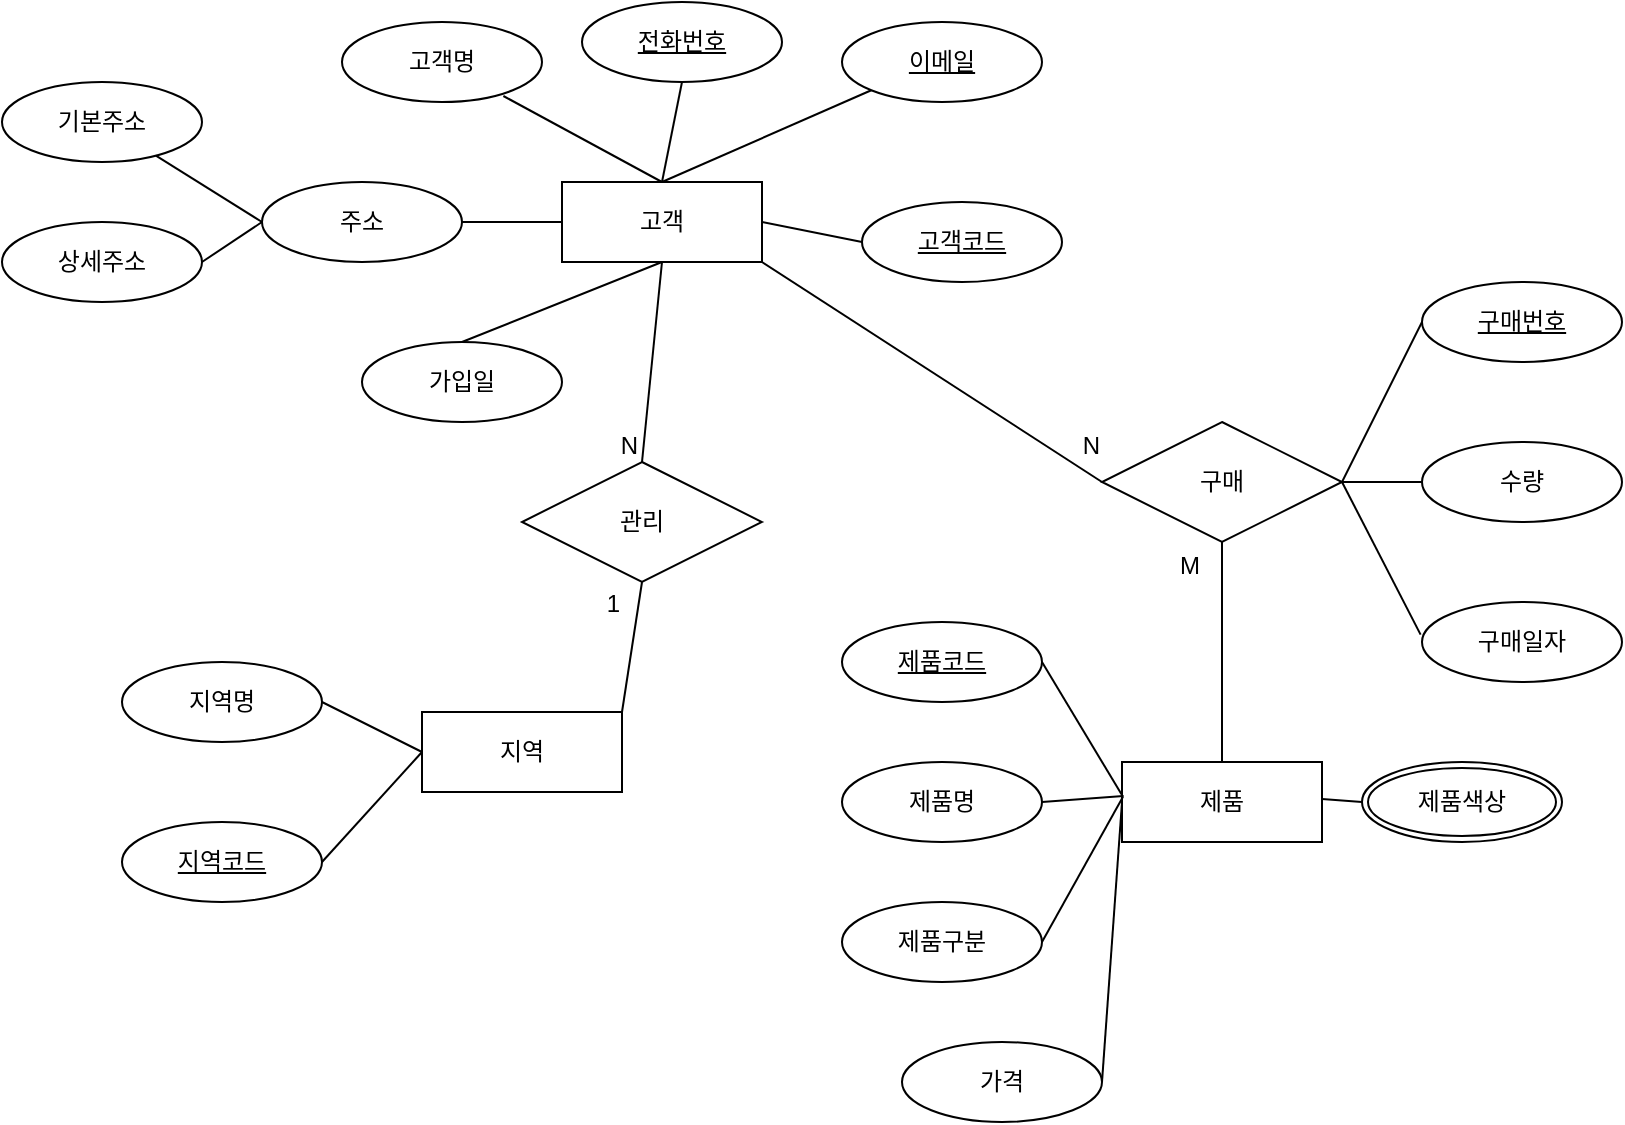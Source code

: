 <mxfile version="24.1.0" type="github" pages="2">
  <diagram name="페이지-1" id="WkgsUb-CPFPgky68cHxy">
    <mxGraphModel dx="1434" dy="824" grid="1" gridSize="10" guides="1" tooltips="1" connect="1" arrows="1" fold="1" page="1" pageScale="1" pageWidth="827" pageHeight="1169" math="0" shadow="0">
      <root>
        <mxCell id="0" />
        <mxCell id="1" parent="0" />
        <mxCell id="gZqIutaZhjVk858I8tLJ-1" value="고객" style="whiteSpace=wrap;html=1;align=center;" parent="1" vertex="1">
          <mxGeometry x="320" y="280" width="100" height="40" as="geometry" />
        </mxCell>
        <mxCell id="gZqIutaZhjVk858I8tLJ-2" value="주소" style="ellipse;whiteSpace=wrap;html=1;align=center;" parent="1" vertex="1">
          <mxGeometry x="170" y="280" width="100" height="40" as="geometry" />
        </mxCell>
        <mxCell id="gZqIutaZhjVk858I8tLJ-3" value="기본주소" style="ellipse;whiteSpace=wrap;html=1;align=center;" parent="1" vertex="1">
          <mxGeometry x="40" y="230" width="100" height="40" as="geometry" />
        </mxCell>
        <mxCell id="gZqIutaZhjVk858I8tLJ-4" value="상세주소" style="ellipse;whiteSpace=wrap;html=1;align=center;" parent="1" vertex="1">
          <mxGeometry x="40" y="300" width="100" height="40" as="geometry" />
        </mxCell>
        <mxCell id="gZqIutaZhjVk858I8tLJ-5" value="가입일" style="ellipse;whiteSpace=wrap;html=1;align=center;" parent="1" vertex="1">
          <mxGeometry x="220" y="360" width="100" height="40" as="geometry" />
        </mxCell>
        <mxCell id="gZqIutaZhjVk858I8tLJ-7" value="고객명" style="ellipse;whiteSpace=wrap;html=1;align=center;" parent="1" vertex="1">
          <mxGeometry x="210" y="200" width="100" height="40" as="geometry" />
        </mxCell>
        <mxCell id="gZqIutaZhjVk858I8tLJ-8" value="전화번호" style="ellipse;whiteSpace=wrap;html=1;align=center;fontStyle=4;" parent="1" vertex="1">
          <mxGeometry x="330" y="190" width="100" height="40" as="geometry" />
        </mxCell>
        <mxCell id="gZqIutaZhjVk858I8tLJ-9" value="이메일" style="ellipse;whiteSpace=wrap;html=1;align=center;fontStyle=4;" parent="1" vertex="1">
          <mxGeometry x="460" y="200" width="100" height="40" as="geometry" />
        </mxCell>
        <mxCell id="gZqIutaZhjVk858I8tLJ-10" value="고객코드" style="ellipse;whiteSpace=wrap;html=1;align=center;fontStyle=4;" parent="1" vertex="1">
          <mxGeometry x="470" y="290" width="100" height="40" as="geometry" />
        </mxCell>
        <mxCell id="gZqIutaZhjVk858I8tLJ-11" value="" style="endArrow=none;html=1;rounded=0;exitX=0.807;exitY=0.925;exitDx=0;exitDy=0;exitPerimeter=0;entryX=0.5;entryY=0;entryDx=0;entryDy=0;" parent="1" source="gZqIutaZhjVk858I8tLJ-7" target="gZqIutaZhjVk858I8tLJ-1" edge="1">
          <mxGeometry relative="1" as="geometry">
            <mxPoint x="290" y="340" as="sourcePoint" />
            <mxPoint x="450" y="340" as="targetPoint" />
          </mxGeometry>
        </mxCell>
        <mxCell id="gZqIutaZhjVk858I8tLJ-12" value="" style="endArrow=none;html=1;rounded=0;exitX=0.5;exitY=1;exitDx=0;exitDy=0;entryX=0.5;entryY=0;entryDx=0;entryDy=0;" parent="1" source="gZqIutaZhjVk858I8tLJ-8" target="gZqIutaZhjVk858I8tLJ-1" edge="1">
          <mxGeometry relative="1" as="geometry">
            <mxPoint x="301" y="247" as="sourcePoint" />
            <mxPoint x="380" y="290" as="targetPoint" />
          </mxGeometry>
        </mxCell>
        <mxCell id="gZqIutaZhjVk858I8tLJ-13" value="" style="endArrow=none;html=1;rounded=0;exitX=0;exitY=1;exitDx=0;exitDy=0;entryX=0.5;entryY=0;entryDx=0;entryDy=0;" parent="1" source="gZqIutaZhjVk858I8tLJ-9" target="gZqIutaZhjVk858I8tLJ-1" edge="1">
          <mxGeometry relative="1" as="geometry">
            <mxPoint x="390" y="240" as="sourcePoint" />
            <mxPoint x="380" y="290" as="targetPoint" />
          </mxGeometry>
        </mxCell>
        <mxCell id="gZqIutaZhjVk858I8tLJ-14" value="" style="endArrow=none;html=1;rounded=0;exitX=0;exitY=0.5;exitDx=0;exitDy=0;" parent="1" source="gZqIutaZhjVk858I8tLJ-10" edge="1">
          <mxGeometry relative="1" as="geometry">
            <mxPoint x="485" y="244" as="sourcePoint" />
            <mxPoint x="420" y="300" as="targetPoint" />
          </mxGeometry>
        </mxCell>
        <mxCell id="gZqIutaZhjVk858I8tLJ-16" value="" style="endArrow=none;html=1;rounded=0;exitX=0.5;exitY=0;exitDx=0;exitDy=0;entryX=0.5;entryY=1;entryDx=0;entryDy=0;" parent="1" source="gZqIutaZhjVk858I8tLJ-5" target="gZqIutaZhjVk858I8tLJ-1" edge="1">
          <mxGeometry relative="1" as="geometry">
            <mxPoint x="410" y="370" as="sourcePoint" />
            <mxPoint x="380" y="330" as="targetPoint" />
          </mxGeometry>
        </mxCell>
        <mxCell id="gZqIutaZhjVk858I8tLJ-17" value="" style="endArrow=none;html=1;rounded=0;exitX=1;exitY=0.5;exitDx=0;exitDy=0;entryX=0;entryY=0.5;entryDx=0;entryDy=0;" parent="1" source="gZqIutaZhjVk858I8tLJ-2" target="gZqIutaZhjVk858I8tLJ-1" edge="1">
          <mxGeometry relative="1" as="geometry">
            <mxPoint x="280" y="370" as="sourcePoint" />
            <mxPoint x="380" y="330" as="targetPoint" />
          </mxGeometry>
        </mxCell>
        <mxCell id="gZqIutaZhjVk858I8tLJ-19" value="" style="endArrow=none;html=1;rounded=0;entryX=0;entryY=0.5;entryDx=0;entryDy=0;" parent="1" source="gZqIutaZhjVk858I8tLJ-3" target="gZqIutaZhjVk858I8tLJ-2" edge="1">
          <mxGeometry relative="1" as="geometry">
            <mxPoint x="280" y="310" as="sourcePoint" />
            <mxPoint x="330" y="310" as="targetPoint" />
          </mxGeometry>
        </mxCell>
        <mxCell id="gZqIutaZhjVk858I8tLJ-20" value="" style="endArrow=none;html=1;rounded=0;entryX=0;entryY=0.5;entryDx=0;entryDy=0;exitX=1;exitY=0.5;exitDx=0;exitDy=0;" parent="1" source="gZqIutaZhjVk858I8tLJ-4" target="gZqIutaZhjVk858I8tLJ-2" edge="1">
          <mxGeometry relative="1" as="geometry">
            <mxPoint x="127" y="277" as="sourcePoint" />
            <mxPoint x="180" y="310" as="targetPoint" />
          </mxGeometry>
        </mxCell>
        <mxCell id="gZqIutaZhjVk858I8tLJ-21" value="지역" style="whiteSpace=wrap;html=1;align=center;" parent="1" vertex="1">
          <mxGeometry x="250" y="545" width="100" height="40" as="geometry" />
        </mxCell>
        <mxCell id="gZqIutaZhjVk858I8tLJ-22" value="지역명" style="ellipse;whiteSpace=wrap;html=1;align=center;" parent="1" vertex="1">
          <mxGeometry x="100" y="520" width="100" height="40" as="geometry" />
        </mxCell>
        <mxCell id="gZqIutaZhjVk858I8tLJ-24" value="지역코드" style="ellipse;whiteSpace=wrap;html=1;align=center;fontStyle=4;" parent="1" vertex="1">
          <mxGeometry x="100" y="600" width="100" height="40" as="geometry" />
        </mxCell>
        <mxCell id="gZqIutaZhjVk858I8tLJ-26" value="" style="endArrow=none;html=1;rounded=0;exitX=1;exitY=0.5;exitDx=0;exitDy=0;entryX=0;entryY=0.5;entryDx=0;entryDy=0;" parent="1" source="gZqIutaZhjVk858I8tLJ-22" target="gZqIutaZhjVk858I8tLJ-21" edge="1">
          <mxGeometry relative="1" as="geometry">
            <mxPoint x="200" y="370" as="sourcePoint" />
            <mxPoint x="300" y="330" as="targetPoint" />
          </mxGeometry>
        </mxCell>
        <mxCell id="gZqIutaZhjVk858I8tLJ-27" value="" style="endArrow=none;html=1;rounded=0;exitX=1;exitY=0.5;exitDx=0;exitDy=0;entryX=0;entryY=0.5;entryDx=0;entryDy=0;" parent="1" source="gZqIutaZhjVk858I8tLJ-24" target="gZqIutaZhjVk858I8tLJ-21" edge="1">
          <mxGeometry relative="1" as="geometry">
            <mxPoint x="210" y="550" as="sourcePoint" />
            <mxPoint x="260" y="575" as="targetPoint" />
          </mxGeometry>
        </mxCell>
        <mxCell id="gZqIutaZhjVk858I8tLJ-28" value="제품" style="whiteSpace=wrap;html=1;align=center;" parent="1" vertex="1">
          <mxGeometry x="600" y="570" width="100" height="40" as="geometry" />
        </mxCell>
        <mxCell id="gZqIutaZhjVk858I8tLJ-30" value="제품명" style="ellipse;whiteSpace=wrap;html=1;align=center;" parent="1" vertex="1">
          <mxGeometry x="460" y="570" width="100" height="40" as="geometry" />
        </mxCell>
        <mxCell id="gZqIutaZhjVk858I8tLJ-31" value="제품구분" style="ellipse;whiteSpace=wrap;html=1;align=center;" parent="1" vertex="1">
          <mxGeometry x="460" y="640" width="100" height="40" as="geometry" />
        </mxCell>
        <mxCell id="gZqIutaZhjVk858I8tLJ-32" value="제품코드" style="ellipse;whiteSpace=wrap;html=1;align=center;fontStyle=4;" parent="1" vertex="1">
          <mxGeometry x="460" y="500" width="100" height="40" as="geometry" />
        </mxCell>
        <mxCell id="gZqIutaZhjVk858I8tLJ-33" value="" style="endArrow=none;html=1;rounded=0;exitX=1;exitY=0.5;exitDx=0;exitDy=0;entryX=0.005;entryY=0.435;entryDx=0;entryDy=0;entryPerimeter=0;" parent="1" source="gZqIutaZhjVk858I8tLJ-32" target="gZqIutaZhjVk858I8tLJ-28" edge="1">
          <mxGeometry relative="1" as="geometry">
            <mxPoint x="560" y="440" as="sourcePoint" />
            <mxPoint x="610" y="385" as="targetPoint" />
          </mxGeometry>
        </mxCell>
        <mxCell id="gZqIutaZhjVk858I8tLJ-34" value="" style="endArrow=none;html=1;rounded=0;exitX=1;exitY=0.5;exitDx=0;exitDy=0;entryX=0.007;entryY=0.425;entryDx=0;entryDy=0;entryPerimeter=0;" parent="1" source="gZqIutaZhjVk858I8tLJ-30" target="gZqIutaZhjVk858I8tLJ-28" edge="1">
          <mxGeometry relative="1" as="geometry">
            <mxPoint x="570" y="530" as="sourcePoint" />
            <mxPoint x="608" y="595" as="targetPoint" />
          </mxGeometry>
        </mxCell>
        <mxCell id="gZqIutaZhjVk858I8tLJ-35" value="" style="endArrow=none;html=1;rounded=0;exitX=1;exitY=0.5;exitDx=0;exitDy=0;entryX=0.005;entryY=0.435;entryDx=0;entryDy=0;entryPerimeter=0;" parent="1" source="gZqIutaZhjVk858I8tLJ-31" target="gZqIutaZhjVk858I8tLJ-28" edge="1">
          <mxGeometry relative="1" as="geometry">
            <mxPoint x="570" y="600" as="sourcePoint" />
            <mxPoint x="611" y="597" as="targetPoint" />
          </mxGeometry>
        </mxCell>
        <mxCell id="gZqIutaZhjVk858I8tLJ-36" value="제품색상" style="ellipse;shape=doubleEllipse;margin=3;whiteSpace=wrap;html=1;align=center;" parent="1" vertex="1">
          <mxGeometry x="720" y="570" width="100" height="40" as="geometry" />
        </mxCell>
        <mxCell id="gZqIutaZhjVk858I8tLJ-37" value="가격" style="ellipse;whiteSpace=wrap;html=1;align=center;" parent="1" vertex="1">
          <mxGeometry x="490" y="710" width="100" height="40" as="geometry" />
        </mxCell>
        <mxCell id="gZqIutaZhjVk858I8tLJ-38" value="" style="endArrow=none;html=1;rounded=0;exitX=1;exitY=0.5;exitDx=0;exitDy=0;entryX=0;entryY=0.5;entryDx=0;entryDy=0;" parent="1" source="gZqIutaZhjVk858I8tLJ-37" target="gZqIutaZhjVk858I8tLJ-28" edge="1">
          <mxGeometry relative="1" as="geometry">
            <mxPoint x="570" y="670" as="sourcePoint" />
            <mxPoint x="611" y="597" as="targetPoint" />
          </mxGeometry>
        </mxCell>
        <mxCell id="gZqIutaZhjVk858I8tLJ-40" value="" style="endArrow=none;html=1;rounded=0;exitX=0;exitY=0.5;exitDx=0;exitDy=0;entryX=1;entryY=0.463;entryDx=0;entryDy=0;entryPerimeter=0;" parent="1" source="gZqIutaZhjVk858I8tLJ-36" target="gZqIutaZhjVk858I8tLJ-28" edge="1">
          <mxGeometry relative="1" as="geometry">
            <mxPoint x="570" y="720" as="sourcePoint" />
            <mxPoint x="610" y="600" as="targetPoint" />
          </mxGeometry>
        </mxCell>
        <mxCell id="gZqIutaZhjVk858I8tLJ-42" value="관리" style="shape=rhombus;perimeter=rhombusPerimeter;whiteSpace=wrap;html=1;align=center;" parent="1" vertex="1">
          <mxGeometry x="300" y="420" width="120" height="60" as="geometry" />
        </mxCell>
        <mxCell id="gZqIutaZhjVk858I8tLJ-44" value="" style="endArrow=none;html=1;rounded=0;exitX=0.5;exitY=1;exitDx=0;exitDy=0;entryX=0.5;entryY=0;entryDx=0;entryDy=0;" parent="1" source="gZqIutaZhjVk858I8tLJ-1" target="gZqIutaZhjVk858I8tLJ-42" edge="1">
          <mxGeometry relative="1" as="geometry">
            <mxPoint x="430" y="450" as="sourcePoint" />
            <mxPoint x="590" y="450" as="targetPoint" />
          </mxGeometry>
        </mxCell>
        <mxCell id="gZqIutaZhjVk858I8tLJ-45" value="N" style="resizable=0;html=1;whiteSpace=wrap;align=right;verticalAlign=bottom;" parent="gZqIutaZhjVk858I8tLJ-44" connectable="0" vertex="1">
          <mxGeometry x="1" relative="1" as="geometry" />
        </mxCell>
        <mxCell id="gZqIutaZhjVk858I8tLJ-50" value="" style="endArrow=none;html=1;rounded=0;entryX=0.5;entryY=1;entryDx=0;entryDy=0;exitX=1;exitY=0;exitDx=0;exitDy=0;" parent="1" source="gZqIutaZhjVk858I8tLJ-21" target="gZqIutaZhjVk858I8tLJ-42" edge="1">
          <mxGeometry relative="1" as="geometry">
            <mxPoint x="430" y="450" as="sourcePoint" />
            <mxPoint x="590" y="450" as="targetPoint" />
          </mxGeometry>
        </mxCell>
        <mxCell id="gZqIutaZhjVk858I8tLJ-51" value="1" style="resizable=0;html=1;whiteSpace=wrap;align=right;verticalAlign=bottom;" parent="gZqIutaZhjVk858I8tLJ-50" connectable="0" vertex="1">
          <mxGeometry x="1" relative="1" as="geometry">
            <mxPoint x="-10" y="20" as="offset" />
          </mxGeometry>
        </mxCell>
        <mxCell id="gZqIutaZhjVk858I8tLJ-52" value="구매" style="shape=rhombus;perimeter=rhombusPerimeter;whiteSpace=wrap;html=1;align=center;" parent="1" vertex="1">
          <mxGeometry x="590" y="400" width="120" height="60" as="geometry" />
        </mxCell>
        <mxCell id="gZqIutaZhjVk858I8tLJ-54" value="수량" style="ellipse;whiteSpace=wrap;html=1;align=center;" parent="1" vertex="1">
          <mxGeometry x="750" y="410" width="100" height="40" as="geometry" />
        </mxCell>
        <mxCell id="gZqIutaZhjVk858I8tLJ-55" value="구매일자" style="ellipse;whiteSpace=wrap;html=1;align=center;" parent="1" vertex="1">
          <mxGeometry x="750" y="490" width="100" height="40" as="geometry" />
        </mxCell>
        <mxCell id="gZqIutaZhjVk858I8tLJ-56" value="구매번호" style="ellipse;whiteSpace=wrap;html=1;align=center;fontStyle=4;" parent="1" vertex="1">
          <mxGeometry x="750" y="330" width="100" height="40" as="geometry" />
        </mxCell>
        <mxCell id="gZqIutaZhjVk858I8tLJ-57" value="" style="endArrow=none;html=1;rounded=0;exitX=1;exitY=1;exitDx=0;exitDy=0;entryX=0;entryY=0.5;entryDx=0;entryDy=0;" parent="1" source="gZqIutaZhjVk858I8tLJ-1" target="gZqIutaZhjVk858I8tLJ-52" edge="1">
          <mxGeometry relative="1" as="geometry">
            <mxPoint x="430" y="450" as="sourcePoint" />
            <mxPoint x="590" y="450" as="targetPoint" />
          </mxGeometry>
        </mxCell>
        <mxCell id="gZqIutaZhjVk858I8tLJ-58" value="N" style="resizable=0;html=1;whiteSpace=wrap;align=right;verticalAlign=bottom;" parent="gZqIutaZhjVk858I8tLJ-57" connectable="0" vertex="1">
          <mxGeometry x="1" relative="1" as="geometry">
            <mxPoint y="-10" as="offset" />
          </mxGeometry>
        </mxCell>
        <mxCell id="gZqIutaZhjVk858I8tLJ-60" value="" style="endArrow=none;html=1;rounded=0;entryX=0.5;entryY=1;entryDx=0;entryDy=0;exitX=0.5;exitY=0;exitDx=0;exitDy=0;" parent="1" source="gZqIutaZhjVk858I8tLJ-28" target="gZqIutaZhjVk858I8tLJ-52" edge="1">
          <mxGeometry relative="1" as="geometry">
            <mxPoint x="430" y="450" as="sourcePoint" />
            <mxPoint x="710" y="470" as="targetPoint" />
          </mxGeometry>
        </mxCell>
        <mxCell id="gZqIutaZhjVk858I8tLJ-61" value="M" style="resizable=0;html=1;whiteSpace=wrap;align=right;verticalAlign=bottom;" parent="gZqIutaZhjVk858I8tLJ-60" connectable="0" vertex="1">
          <mxGeometry x="1" relative="1" as="geometry">
            <mxPoint x="-10" y="20" as="offset" />
          </mxGeometry>
        </mxCell>
        <mxCell id="gZqIutaZhjVk858I8tLJ-62" value="" style="endArrow=none;html=1;rounded=0;exitX=0;exitY=0.5;exitDx=0;exitDy=0;entryX=1;entryY=0.5;entryDx=0;entryDy=0;" parent="1" source="gZqIutaZhjVk858I8tLJ-56" target="gZqIutaZhjVk858I8tLJ-52" edge="1">
          <mxGeometry relative="1" as="geometry">
            <mxPoint x="430" y="450" as="sourcePoint" />
            <mxPoint x="590" y="450" as="targetPoint" />
          </mxGeometry>
        </mxCell>
        <mxCell id="gZqIutaZhjVk858I8tLJ-63" value="" style="endArrow=none;html=1;rounded=0;exitX=0;exitY=0.5;exitDx=0;exitDy=0;entryX=1;entryY=0.5;entryDx=0;entryDy=0;" parent="1" source="gZqIutaZhjVk858I8tLJ-54" target="gZqIutaZhjVk858I8tLJ-52" edge="1">
          <mxGeometry relative="1" as="geometry">
            <mxPoint x="760" y="360" as="sourcePoint" />
            <mxPoint x="720" y="440" as="targetPoint" />
          </mxGeometry>
        </mxCell>
        <mxCell id="gZqIutaZhjVk858I8tLJ-64" value="" style="endArrow=none;html=1;rounded=0;exitX=-0.007;exitY=0.408;exitDx=0;exitDy=0;entryX=1;entryY=0.5;entryDx=0;entryDy=0;exitPerimeter=0;" parent="1" source="gZqIutaZhjVk858I8tLJ-55" target="gZqIutaZhjVk858I8tLJ-52" edge="1">
          <mxGeometry relative="1" as="geometry">
            <mxPoint x="760" y="440" as="sourcePoint" />
            <mxPoint x="720" y="440" as="targetPoint" />
          </mxGeometry>
        </mxCell>
      </root>
    </mxGraphModel>
  </diagram>
  <diagram id="6w0r8LbQ39k_z47OA9-W" name="페이지-2">
    <mxGraphModel dx="1434" dy="824" grid="1" gridSize="10" guides="1" tooltips="1" connect="1" arrows="1" fold="1" page="1" pageScale="1" pageWidth="827" pageHeight="1169" math="0" shadow="0">
      <root>
        <mxCell id="0" />
        <mxCell id="1" parent="0" />
        <mxCell id="TaVcUr8ufILwNOLEc_aA-15" value="고객" style="shape=table;startSize=30;container=1;collapsible=1;childLayout=tableLayout;fixedRows=1;rowLines=0;fontStyle=1;align=center;resizeLast=1;html=1;" parent="1" vertex="1">
          <mxGeometry x="180" y="181" width="180" height="270" as="geometry" />
        </mxCell>
        <mxCell id="_JKZ_raMrSIm5d-Ci-XN-10" value="" style="shape=tableRow;horizontal=0;startSize=0;swimlaneHead=0;swimlaneBody=0;fillColor=none;collapsible=0;dropTarget=0;points=[[0,0.5],[1,0.5]];portConstraint=eastwest;top=0;left=0;right=0;bottom=1;strokeColor=default;" parent="TaVcUr8ufILwNOLEc_aA-15" vertex="1">
          <mxGeometry y="30" width="180" height="30" as="geometry" />
        </mxCell>
        <mxCell id="_JKZ_raMrSIm5d-Ci-XN-11" value="PK" style="shape=partialRectangle;connectable=0;fillColor=none;top=0;left=0;bottom=0;right=0;fontStyle=1;overflow=hidden;whiteSpace=wrap;html=1;" parent="_JKZ_raMrSIm5d-Ci-XN-10" vertex="1">
          <mxGeometry width="30" height="30" as="geometry">
            <mxRectangle width="30" height="30" as="alternateBounds" />
          </mxGeometry>
        </mxCell>
        <mxCell id="_JKZ_raMrSIm5d-Ci-XN-12" value="고객코드" style="shape=partialRectangle;connectable=0;fillColor=none;top=0;left=0;bottom=0;right=0;align=left;spacingLeft=6;fontStyle=5;overflow=hidden;whiteSpace=wrap;html=1;" parent="_JKZ_raMrSIm5d-Ci-XN-10" vertex="1">
          <mxGeometry x="30" width="150" height="30" as="geometry">
            <mxRectangle width="150" height="30" as="alternateBounds" />
          </mxGeometry>
        </mxCell>
        <mxCell id="TaVcUr8ufILwNOLEc_aA-16" value="" style="shape=tableRow;horizontal=0;startSize=0;swimlaneHead=0;swimlaneBody=0;fillColor=none;collapsible=0;dropTarget=0;points=[[0,0.5],[1,0.5]];portConstraint=eastwest;top=0;left=0;right=0;bottom=1;" parent="TaVcUr8ufILwNOLEc_aA-15" vertex="1">
          <mxGeometry y="60" width="180" height="30" as="geometry" />
        </mxCell>
        <mxCell id="TaVcUr8ufILwNOLEc_aA-17" value="FK" style="shape=partialRectangle;connectable=0;fillColor=none;top=0;left=0;bottom=0;right=0;fontStyle=1;overflow=hidden;whiteSpace=wrap;html=1;strokeColor=inherit;" parent="TaVcUr8ufILwNOLEc_aA-16" vertex="1">
          <mxGeometry width="30" height="30" as="geometry">
            <mxRectangle width="30" height="30" as="alternateBounds" />
          </mxGeometry>
        </mxCell>
        <mxCell id="TaVcUr8ufILwNOLEc_aA-18" value="지역코드" style="shape=partialRectangle;connectable=0;fillColor=none;top=0;left=0;bottom=0;right=0;align=left;spacingLeft=6;fontStyle=5;overflow=hidden;whiteSpace=wrap;html=1;" parent="TaVcUr8ufILwNOLEc_aA-16" vertex="1">
          <mxGeometry x="30" width="150" height="30" as="geometry">
            <mxRectangle width="150" height="30" as="alternateBounds" />
          </mxGeometry>
        </mxCell>
        <mxCell id="TaVcUr8ufILwNOLEc_aA-19" value="" style="shape=tableRow;horizontal=0;startSize=0;swimlaneHead=0;swimlaneBody=0;fillColor=none;collapsible=0;dropTarget=0;points=[[0,0.5],[1,0.5]];portConstraint=eastwest;top=0;left=0;right=0;bottom=0;" parent="TaVcUr8ufILwNOLEc_aA-15" vertex="1">
          <mxGeometry y="90" width="180" height="30" as="geometry" />
        </mxCell>
        <mxCell id="TaVcUr8ufILwNOLEc_aA-20" value="" style="shape=partialRectangle;connectable=0;fillColor=none;top=0;left=0;bottom=0;right=0;editable=1;overflow=hidden;whiteSpace=wrap;html=1;" parent="TaVcUr8ufILwNOLEc_aA-19" vertex="1">
          <mxGeometry width="30" height="30" as="geometry">
            <mxRectangle width="30" height="30" as="alternateBounds" />
          </mxGeometry>
        </mxCell>
        <mxCell id="TaVcUr8ufILwNOLEc_aA-21" value="고객이름" style="shape=partialRectangle;connectable=0;fillColor=none;top=0;left=0;bottom=0;right=0;align=left;spacingLeft=6;overflow=hidden;whiteSpace=wrap;html=1;" parent="TaVcUr8ufILwNOLEc_aA-19" vertex="1">
          <mxGeometry x="30" width="150" height="30" as="geometry">
            <mxRectangle width="150" height="30" as="alternateBounds" />
          </mxGeometry>
        </mxCell>
        <mxCell id="TaVcUr8ufILwNOLEc_aA-22" value="" style="shape=tableRow;horizontal=0;startSize=0;swimlaneHead=0;swimlaneBody=0;fillColor=none;collapsible=0;dropTarget=0;points=[[0,0.5],[1,0.5]];portConstraint=eastwest;top=0;left=0;right=0;bottom=0;" parent="TaVcUr8ufILwNOLEc_aA-15" vertex="1">
          <mxGeometry y="120" width="180" height="30" as="geometry" />
        </mxCell>
        <mxCell id="TaVcUr8ufILwNOLEc_aA-23" value="" style="shape=partialRectangle;connectable=0;fillColor=none;top=0;left=0;bottom=0;right=0;editable=1;overflow=hidden;whiteSpace=wrap;html=1;" parent="TaVcUr8ufILwNOLEc_aA-22" vertex="1">
          <mxGeometry width="30" height="30" as="geometry">
            <mxRectangle width="30" height="30" as="alternateBounds" />
          </mxGeometry>
        </mxCell>
        <mxCell id="TaVcUr8ufILwNOLEc_aA-24" value="전화번호" style="shape=partialRectangle;connectable=0;fillColor=none;top=0;left=0;bottom=0;right=0;align=left;spacingLeft=6;overflow=hidden;whiteSpace=wrap;html=1;" parent="TaVcUr8ufILwNOLEc_aA-22" vertex="1">
          <mxGeometry x="30" width="150" height="30" as="geometry">
            <mxRectangle width="150" height="30" as="alternateBounds" />
          </mxGeometry>
        </mxCell>
        <mxCell id="TaVcUr8ufILwNOLEc_aA-25" value="" style="shape=tableRow;horizontal=0;startSize=0;swimlaneHead=0;swimlaneBody=0;fillColor=none;collapsible=0;dropTarget=0;points=[[0,0.5],[1,0.5]];portConstraint=eastwest;top=0;left=0;right=0;bottom=0;" parent="TaVcUr8ufILwNOLEc_aA-15" vertex="1">
          <mxGeometry y="150" width="180" height="30" as="geometry" />
        </mxCell>
        <mxCell id="TaVcUr8ufILwNOLEc_aA-26" value="" style="shape=partialRectangle;connectable=0;fillColor=none;top=0;left=0;bottom=0;right=0;editable=1;overflow=hidden;whiteSpace=wrap;html=1;" parent="TaVcUr8ufILwNOLEc_aA-25" vertex="1">
          <mxGeometry width="30" height="30" as="geometry">
            <mxRectangle width="30" height="30" as="alternateBounds" />
          </mxGeometry>
        </mxCell>
        <mxCell id="TaVcUr8ufILwNOLEc_aA-27" value="이메일" style="shape=partialRectangle;connectable=0;fillColor=none;top=0;left=0;bottom=0;right=0;align=left;spacingLeft=6;overflow=hidden;whiteSpace=wrap;html=1;" parent="TaVcUr8ufILwNOLEc_aA-25" vertex="1">
          <mxGeometry x="30" width="150" height="30" as="geometry">
            <mxRectangle width="150" height="30" as="alternateBounds" />
          </mxGeometry>
        </mxCell>
        <mxCell id="TaVcUr8ufILwNOLEc_aA-47" value="" style="shape=tableRow;horizontal=0;startSize=0;swimlaneHead=0;swimlaneBody=0;fillColor=none;collapsible=0;dropTarget=0;points=[[0,0.5],[1,0.5]];portConstraint=eastwest;top=0;left=0;right=0;bottom=0;" parent="TaVcUr8ufILwNOLEc_aA-15" vertex="1">
          <mxGeometry y="180" width="180" height="30" as="geometry" />
        </mxCell>
        <mxCell id="TaVcUr8ufILwNOLEc_aA-48" value="" style="shape=partialRectangle;connectable=0;fillColor=none;top=0;left=0;bottom=0;right=0;editable=1;overflow=hidden;whiteSpace=wrap;html=1;" parent="TaVcUr8ufILwNOLEc_aA-47" vertex="1">
          <mxGeometry width="30" height="30" as="geometry">
            <mxRectangle width="30" height="30" as="alternateBounds" />
          </mxGeometry>
        </mxCell>
        <mxCell id="TaVcUr8ufILwNOLEc_aA-49" value="기본주소" style="shape=partialRectangle;connectable=0;fillColor=none;top=0;left=0;bottom=0;right=0;align=left;spacingLeft=6;overflow=hidden;whiteSpace=wrap;html=1;" parent="TaVcUr8ufILwNOLEc_aA-47" vertex="1">
          <mxGeometry x="30" width="150" height="30" as="geometry">
            <mxRectangle width="150" height="30" as="alternateBounds" />
          </mxGeometry>
        </mxCell>
        <mxCell id="TaVcUr8ufILwNOLEc_aA-77" value="" style="shape=tableRow;horizontal=0;startSize=0;swimlaneHead=0;swimlaneBody=0;fillColor=none;collapsible=0;dropTarget=0;points=[[0,0.5],[1,0.5]];portConstraint=eastwest;top=0;left=0;right=0;bottom=0;" parent="TaVcUr8ufILwNOLEc_aA-15" vertex="1">
          <mxGeometry y="210" width="180" height="30" as="geometry" />
        </mxCell>
        <mxCell id="TaVcUr8ufILwNOLEc_aA-78" value="" style="shape=partialRectangle;connectable=0;fillColor=none;top=0;left=0;bottom=0;right=0;editable=1;overflow=hidden;whiteSpace=wrap;html=1;" parent="TaVcUr8ufILwNOLEc_aA-77" vertex="1">
          <mxGeometry width="30" height="30" as="geometry">
            <mxRectangle width="30" height="30" as="alternateBounds" />
          </mxGeometry>
        </mxCell>
        <mxCell id="TaVcUr8ufILwNOLEc_aA-79" value="상세주소" style="shape=partialRectangle;connectable=0;fillColor=none;top=0;left=0;bottom=0;right=0;align=left;spacingLeft=6;overflow=hidden;whiteSpace=wrap;html=1;" parent="TaVcUr8ufILwNOLEc_aA-77" vertex="1">
          <mxGeometry x="30" width="150" height="30" as="geometry">
            <mxRectangle width="150" height="30" as="alternateBounds" />
          </mxGeometry>
        </mxCell>
        <mxCell id="TaVcUr8ufILwNOLEc_aA-80" value="" style="shape=tableRow;horizontal=0;startSize=0;swimlaneHead=0;swimlaneBody=0;fillColor=none;collapsible=0;dropTarget=0;points=[[0,0.5],[1,0.5]];portConstraint=eastwest;top=0;left=0;right=0;bottom=0;" parent="TaVcUr8ufILwNOLEc_aA-15" vertex="1">
          <mxGeometry y="240" width="180" height="30" as="geometry" />
        </mxCell>
        <mxCell id="TaVcUr8ufILwNOLEc_aA-81" value="" style="shape=partialRectangle;connectable=0;fillColor=none;top=0;left=0;bottom=0;right=0;editable=1;overflow=hidden;whiteSpace=wrap;html=1;" parent="TaVcUr8ufILwNOLEc_aA-80" vertex="1">
          <mxGeometry width="30" height="30" as="geometry">
            <mxRectangle width="30" height="30" as="alternateBounds" />
          </mxGeometry>
        </mxCell>
        <mxCell id="TaVcUr8ufILwNOLEc_aA-82" value="가입일" style="shape=partialRectangle;connectable=0;fillColor=none;top=0;left=0;bottom=0;right=0;align=left;spacingLeft=6;overflow=hidden;whiteSpace=wrap;html=1;" parent="TaVcUr8ufILwNOLEc_aA-80" vertex="1">
          <mxGeometry x="30" width="150" height="30" as="geometry">
            <mxRectangle width="150" height="30" as="alternateBounds" />
          </mxGeometry>
        </mxCell>
        <mxCell id="TaVcUr8ufILwNOLEc_aA-83" value="구매" style="shape=table;startSize=30;container=1;collapsible=1;childLayout=tableLayout;fixedRows=1;rowLines=0;fontStyle=1;align=center;resizeLast=1;html=1;" parent="1" vertex="1">
          <mxGeometry x="450" y="181" width="180" height="178" as="geometry" />
        </mxCell>
        <mxCell id="TaVcUr8ufILwNOLEc_aA-84" value="" style="shape=tableRow;horizontal=0;startSize=0;swimlaneHead=0;swimlaneBody=0;fillColor=none;collapsible=0;dropTarget=0;points=[[0,0.5],[1,0.5]];portConstraint=eastwest;top=0;left=0;right=0;bottom=1;" parent="TaVcUr8ufILwNOLEc_aA-83" vertex="1">
          <mxGeometry y="30" width="180" height="30" as="geometry" />
        </mxCell>
        <mxCell id="TaVcUr8ufILwNOLEc_aA-85" value="PK" style="shape=partialRectangle;connectable=0;fillColor=none;top=0;left=0;bottom=0;right=0;fontStyle=1;overflow=hidden;whiteSpace=wrap;html=1;" parent="TaVcUr8ufILwNOLEc_aA-84" vertex="1">
          <mxGeometry width="30" height="30" as="geometry">
            <mxRectangle width="30" height="30" as="alternateBounds" />
          </mxGeometry>
        </mxCell>
        <mxCell id="TaVcUr8ufILwNOLEc_aA-86" value="구매번호" style="shape=partialRectangle;connectable=0;fillColor=none;top=0;left=0;bottom=0;right=0;align=left;spacingLeft=6;fontStyle=5;overflow=hidden;whiteSpace=wrap;html=1;" parent="TaVcUr8ufILwNOLEc_aA-84" vertex="1">
          <mxGeometry x="30" width="150" height="30" as="geometry">
            <mxRectangle width="150" height="30" as="alternateBounds" />
          </mxGeometry>
        </mxCell>
        <mxCell id="_JKZ_raMrSIm5d-Ci-XN-86" value="" style="shape=tableRow;horizontal=0;startSize=0;swimlaneHead=0;swimlaneBody=0;fillColor=none;collapsible=0;dropTarget=0;points=[[0,0.5],[1,0.5]];portConstraint=eastwest;top=0;left=0;right=0;bottom=1;" parent="TaVcUr8ufILwNOLEc_aA-83" vertex="1">
          <mxGeometry y="60" width="180" height="29" as="geometry" />
        </mxCell>
        <mxCell id="_JKZ_raMrSIm5d-Ci-XN-87" value="FK" style="shape=partialRectangle;connectable=0;fillColor=none;top=0;left=0;bottom=0;right=0;fontStyle=1;overflow=hidden;whiteSpace=wrap;html=1;" parent="_JKZ_raMrSIm5d-Ci-XN-86" vertex="1">
          <mxGeometry width="30" height="29" as="geometry">
            <mxRectangle width="30" height="29" as="alternateBounds" />
          </mxGeometry>
        </mxCell>
        <mxCell id="_JKZ_raMrSIm5d-Ci-XN-88" value="고객코드" style="shape=partialRectangle;connectable=0;fillColor=none;top=0;left=0;bottom=0;right=0;align=left;spacingLeft=6;fontStyle=5;overflow=hidden;whiteSpace=wrap;html=1;" parent="_JKZ_raMrSIm5d-Ci-XN-86" vertex="1">
          <mxGeometry x="30" width="150" height="29" as="geometry">
            <mxRectangle width="150" height="29" as="alternateBounds" />
          </mxGeometry>
        </mxCell>
        <mxCell id="_JKZ_raMrSIm5d-Ci-XN-127" value="" style="shape=tableRow;horizontal=0;startSize=0;swimlaneHead=0;swimlaneBody=0;fillColor=none;collapsible=0;dropTarget=0;points=[[0,0.5],[1,0.5]];portConstraint=eastwest;top=0;left=0;right=0;bottom=1;" parent="TaVcUr8ufILwNOLEc_aA-83" vertex="1">
          <mxGeometry y="89" width="180" height="29" as="geometry" />
        </mxCell>
        <mxCell id="_JKZ_raMrSIm5d-Ci-XN-128" value="FK" style="shape=partialRectangle;connectable=0;fillColor=none;top=0;left=0;bottom=0;right=0;fontStyle=1;overflow=hidden;whiteSpace=wrap;html=1;" parent="_JKZ_raMrSIm5d-Ci-XN-127" vertex="1">
          <mxGeometry width="30" height="29" as="geometry">
            <mxRectangle width="30" height="29" as="alternateBounds" />
          </mxGeometry>
        </mxCell>
        <mxCell id="_JKZ_raMrSIm5d-Ci-XN-129" value="제품코드" style="shape=partialRectangle;connectable=0;fillColor=none;top=0;left=0;bottom=0;right=0;align=left;spacingLeft=6;fontStyle=5;overflow=hidden;whiteSpace=wrap;html=1;" parent="_JKZ_raMrSIm5d-Ci-XN-127" vertex="1">
          <mxGeometry x="30" width="150" height="29" as="geometry">
            <mxRectangle width="150" height="29" as="alternateBounds" />
          </mxGeometry>
        </mxCell>
        <mxCell id="TaVcUr8ufILwNOLEc_aA-87" value="" style="shape=tableRow;horizontal=0;startSize=0;swimlaneHead=0;swimlaneBody=0;fillColor=none;collapsible=0;dropTarget=0;points=[[0,0.5],[1,0.5]];portConstraint=eastwest;top=0;left=0;right=0;bottom=0;" parent="TaVcUr8ufILwNOLEc_aA-83" vertex="1">
          <mxGeometry y="118" width="180" height="30" as="geometry" />
        </mxCell>
        <mxCell id="TaVcUr8ufILwNOLEc_aA-88" value="" style="shape=partialRectangle;connectable=0;fillColor=none;top=0;left=0;bottom=0;right=0;editable=1;overflow=hidden;whiteSpace=wrap;html=1;" parent="TaVcUr8ufILwNOLEc_aA-87" vertex="1">
          <mxGeometry width="30" height="30" as="geometry">
            <mxRectangle width="30" height="30" as="alternateBounds" />
          </mxGeometry>
        </mxCell>
        <mxCell id="TaVcUr8ufILwNOLEc_aA-89" value="수량" style="shape=partialRectangle;connectable=0;fillColor=none;top=0;left=0;bottom=0;right=0;align=left;spacingLeft=6;overflow=hidden;whiteSpace=wrap;html=1;strokeColor=default;" parent="TaVcUr8ufILwNOLEc_aA-87" vertex="1">
          <mxGeometry x="30" width="150" height="30" as="geometry">
            <mxRectangle width="150" height="30" as="alternateBounds" />
          </mxGeometry>
        </mxCell>
        <mxCell id="TaVcUr8ufILwNOLEc_aA-90" value="" style="shape=tableRow;horizontal=0;startSize=0;swimlaneHead=0;swimlaneBody=0;fillColor=none;collapsible=0;dropTarget=0;points=[[0,0.5],[1,0.5]];portConstraint=eastwest;top=0;left=0;right=0;bottom=0;" parent="TaVcUr8ufILwNOLEc_aA-83" vertex="1">
          <mxGeometry y="148" width="180" height="30" as="geometry" />
        </mxCell>
        <mxCell id="TaVcUr8ufILwNOLEc_aA-91" value="" style="shape=partialRectangle;connectable=0;fillColor=none;top=0;left=0;bottom=0;right=0;editable=1;overflow=hidden;whiteSpace=wrap;html=1;" parent="TaVcUr8ufILwNOLEc_aA-90" vertex="1">
          <mxGeometry width="30" height="30" as="geometry">
            <mxRectangle width="30" height="30" as="alternateBounds" />
          </mxGeometry>
        </mxCell>
        <mxCell id="TaVcUr8ufILwNOLEc_aA-92" value="구매일자" style="shape=partialRectangle;connectable=0;fillColor=none;top=0;left=0;bottom=0;right=0;align=left;spacingLeft=6;overflow=hidden;whiteSpace=wrap;html=1;" parent="TaVcUr8ufILwNOLEc_aA-90" vertex="1">
          <mxGeometry x="30" width="150" height="30" as="geometry">
            <mxRectangle width="150" height="30" as="alternateBounds" />
          </mxGeometry>
        </mxCell>
        <mxCell id="TaVcUr8ufILwNOLEc_aA-105" value="지역" style="shape=table;startSize=30;container=1;collapsible=1;childLayout=tableLayout;fixedRows=1;rowLines=0;fontStyle=1;align=center;resizeLast=1;html=1;" parent="1" vertex="1">
          <mxGeometry x="450" y="390" width="180" height="90" as="geometry" />
        </mxCell>
        <mxCell id="TaVcUr8ufILwNOLEc_aA-106" value="" style="shape=tableRow;horizontal=0;startSize=0;swimlaneHead=0;swimlaneBody=0;fillColor=none;collapsible=0;dropTarget=0;points=[[0,0.5],[1,0.5]];portConstraint=eastwest;top=0;left=0;right=0;bottom=1;" parent="TaVcUr8ufILwNOLEc_aA-105" vertex="1">
          <mxGeometry y="30" width="180" height="30" as="geometry" />
        </mxCell>
        <mxCell id="TaVcUr8ufILwNOLEc_aA-107" value="PK" style="shape=partialRectangle;connectable=0;fillColor=none;top=0;left=0;bottom=0;right=0;fontStyle=1;overflow=hidden;whiteSpace=wrap;html=1;" parent="TaVcUr8ufILwNOLEc_aA-106" vertex="1">
          <mxGeometry width="30" height="30" as="geometry">
            <mxRectangle width="30" height="30" as="alternateBounds" />
          </mxGeometry>
        </mxCell>
        <mxCell id="TaVcUr8ufILwNOLEc_aA-108" value="지역코드" style="shape=partialRectangle;connectable=0;fillColor=none;top=0;left=0;bottom=0;right=0;align=left;spacingLeft=6;fontStyle=5;overflow=hidden;whiteSpace=wrap;html=1;" parent="TaVcUr8ufILwNOLEc_aA-106" vertex="1">
          <mxGeometry x="30" width="150" height="30" as="geometry">
            <mxRectangle width="150" height="30" as="alternateBounds" />
          </mxGeometry>
        </mxCell>
        <mxCell id="TaVcUr8ufILwNOLEc_aA-109" value="" style="shape=tableRow;horizontal=0;startSize=0;swimlaneHead=0;swimlaneBody=0;fillColor=none;collapsible=0;dropTarget=0;points=[[0,0.5],[1,0.5]];portConstraint=eastwest;top=0;left=0;right=0;bottom=0;" parent="TaVcUr8ufILwNOLEc_aA-105" vertex="1">
          <mxGeometry y="60" width="180" height="30" as="geometry" />
        </mxCell>
        <mxCell id="TaVcUr8ufILwNOLEc_aA-110" value="" style="shape=partialRectangle;connectable=0;fillColor=none;top=0;left=0;bottom=0;right=0;editable=1;overflow=hidden;whiteSpace=wrap;html=1;" parent="TaVcUr8ufILwNOLEc_aA-109" vertex="1">
          <mxGeometry width="30" height="30" as="geometry">
            <mxRectangle width="30" height="30" as="alternateBounds" />
          </mxGeometry>
        </mxCell>
        <mxCell id="TaVcUr8ufILwNOLEc_aA-111" value="수량" style="shape=partialRectangle;connectable=0;fillColor=none;top=0;left=0;bottom=0;right=0;align=left;spacingLeft=6;overflow=hidden;whiteSpace=wrap;html=1;" parent="TaVcUr8ufILwNOLEc_aA-109" vertex="1">
          <mxGeometry x="30" width="150" height="30" as="geometry">
            <mxRectangle width="150" height="30" as="alternateBounds" />
          </mxGeometry>
        </mxCell>
        <mxCell id="TaVcUr8ufILwNOLEc_aA-115" value="제품" style="shape=table;startSize=30;container=1;collapsible=1;childLayout=tableLayout;fixedRows=1;rowLines=0;fontStyle=1;align=center;resizeLast=1;html=1;" parent="1" vertex="1">
          <mxGeometry x="720" y="181" width="180" height="150" as="geometry" />
        </mxCell>
        <mxCell id="TaVcUr8ufILwNOLEc_aA-116" value="" style="shape=tableRow;horizontal=0;startSize=0;swimlaneHead=0;swimlaneBody=0;fillColor=none;collapsible=0;dropTarget=0;points=[[0,0.5],[1,0.5]];portConstraint=eastwest;top=0;left=0;right=0;bottom=1;" parent="TaVcUr8ufILwNOLEc_aA-115" vertex="1">
          <mxGeometry y="30" width="180" height="30" as="geometry" />
        </mxCell>
        <mxCell id="TaVcUr8ufILwNOLEc_aA-117" value="PK" style="shape=partialRectangle;connectable=0;fillColor=none;top=0;left=0;bottom=0;right=0;fontStyle=1;overflow=hidden;whiteSpace=wrap;html=1;" parent="TaVcUr8ufILwNOLEc_aA-116" vertex="1">
          <mxGeometry width="30" height="30" as="geometry">
            <mxRectangle width="30" height="30" as="alternateBounds" />
          </mxGeometry>
        </mxCell>
        <mxCell id="TaVcUr8ufILwNOLEc_aA-118" value="제품코드" style="shape=partialRectangle;connectable=0;fillColor=none;top=0;left=0;bottom=0;right=0;align=left;spacingLeft=6;fontStyle=5;overflow=hidden;whiteSpace=wrap;html=1;" parent="TaVcUr8ufILwNOLEc_aA-116" vertex="1">
          <mxGeometry x="30" width="150" height="30" as="geometry">
            <mxRectangle width="150" height="30" as="alternateBounds" />
          </mxGeometry>
        </mxCell>
        <mxCell id="TaVcUr8ufILwNOLEc_aA-119" value="" style="shape=tableRow;horizontal=0;startSize=0;swimlaneHead=0;swimlaneBody=0;fillColor=none;collapsible=0;dropTarget=0;points=[[0,0.5],[1,0.5]];portConstraint=eastwest;top=0;left=0;right=0;bottom=0;" parent="TaVcUr8ufILwNOLEc_aA-115" vertex="1">
          <mxGeometry y="60" width="180" height="30" as="geometry" />
        </mxCell>
        <mxCell id="TaVcUr8ufILwNOLEc_aA-120" value="" style="shape=partialRectangle;connectable=0;fillColor=none;top=0;left=0;bottom=0;right=0;editable=1;overflow=hidden;whiteSpace=wrap;html=1;" parent="TaVcUr8ufILwNOLEc_aA-119" vertex="1">
          <mxGeometry width="30" height="30" as="geometry">
            <mxRectangle width="30" height="30" as="alternateBounds" />
          </mxGeometry>
        </mxCell>
        <mxCell id="TaVcUr8ufILwNOLEc_aA-121" value="제품명" style="shape=partialRectangle;connectable=0;fillColor=none;top=0;left=0;bottom=0;right=0;align=left;spacingLeft=6;overflow=hidden;whiteSpace=wrap;html=1;" parent="TaVcUr8ufILwNOLEc_aA-119" vertex="1">
          <mxGeometry x="30" width="150" height="30" as="geometry">
            <mxRectangle width="150" height="30" as="alternateBounds" />
          </mxGeometry>
        </mxCell>
        <mxCell id="TaVcUr8ufILwNOLEc_aA-122" value="" style="shape=tableRow;horizontal=0;startSize=0;swimlaneHead=0;swimlaneBody=0;fillColor=none;collapsible=0;dropTarget=0;points=[[0,0.5],[1,0.5]];portConstraint=eastwest;top=0;left=0;right=0;bottom=0;" parent="TaVcUr8ufILwNOLEc_aA-115" vertex="1">
          <mxGeometry y="90" width="180" height="30" as="geometry" />
        </mxCell>
        <mxCell id="TaVcUr8ufILwNOLEc_aA-123" value="" style="shape=partialRectangle;connectable=0;fillColor=none;top=0;left=0;bottom=0;right=0;editable=1;overflow=hidden;whiteSpace=wrap;html=1;" parent="TaVcUr8ufILwNOLEc_aA-122" vertex="1">
          <mxGeometry width="30" height="30" as="geometry">
            <mxRectangle width="30" height="30" as="alternateBounds" />
          </mxGeometry>
        </mxCell>
        <mxCell id="TaVcUr8ufILwNOLEc_aA-124" value="제품구분" style="shape=partialRectangle;connectable=0;fillColor=none;top=0;left=0;bottom=0;right=0;align=left;spacingLeft=6;overflow=hidden;whiteSpace=wrap;html=1;" parent="TaVcUr8ufILwNOLEc_aA-122" vertex="1">
          <mxGeometry x="30" width="150" height="30" as="geometry">
            <mxRectangle width="150" height="30" as="alternateBounds" />
          </mxGeometry>
        </mxCell>
        <mxCell id="TaVcUr8ufILwNOLEc_aA-125" value="" style="shape=tableRow;horizontal=0;startSize=0;swimlaneHead=0;swimlaneBody=0;fillColor=none;collapsible=0;dropTarget=0;points=[[0,0.5],[1,0.5]];portConstraint=eastwest;top=0;left=0;right=0;bottom=0;" parent="TaVcUr8ufILwNOLEc_aA-115" vertex="1">
          <mxGeometry y="120" width="180" height="30" as="geometry" />
        </mxCell>
        <mxCell id="TaVcUr8ufILwNOLEc_aA-126" value="" style="shape=partialRectangle;connectable=0;fillColor=none;top=0;left=0;bottom=0;right=0;editable=1;overflow=hidden;whiteSpace=wrap;html=1;" parent="TaVcUr8ufILwNOLEc_aA-125" vertex="1">
          <mxGeometry width="30" height="30" as="geometry">
            <mxRectangle width="30" height="30" as="alternateBounds" />
          </mxGeometry>
        </mxCell>
        <mxCell id="TaVcUr8ufILwNOLEc_aA-127" value="가격" style="shape=partialRectangle;connectable=0;fillColor=none;top=0;left=0;bottom=0;right=0;align=left;spacingLeft=6;overflow=hidden;whiteSpace=wrap;html=1;" parent="TaVcUr8ufILwNOLEc_aA-125" vertex="1">
          <mxGeometry x="30" width="150" height="30" as="geometry">
            <mxRectangle width="150" height="30" as="alternateBounds" />
          </mxGeometry>
        </mxCell>
        <mxCell id="_gzleY4h61r4zpOmI1XW-2" value="" style="edgeStyle=entityRelationEdgeStyle;fontSize=12;html=1;endArrow=ERzeroToMany;startArrow=ERmandOne;rounded=0;exitX=1;exitY=0.5;exitDx=0;exitDy=0;entryX=0;entryY=0.5;entryDx=0;entryDy=0;" edge="1" parent="1" source="_JKZ_raMrSIm5d-Ci-XN-10" target="_JKZ_raMrSIm5d-Ci-XN-86">
          <mxGeometry width="100" height="100" relative="1" as="geometry">
            <mxPoint x="680" y="270" as="sourcePoint" />
            <mxPoint x="450" y="80" as="targetPoint" />
          </mxGeometry>
        </mxCell>
        <mxCell id="_gzleY4h61r4zpOmI1XW-3" value="" style="edgeStyle=entityRelationEdgeStyle;fontSize=12;html=1;endArrow=ERzeroToMany;startArrow=ERmandOne;rounded=0;exitX=0;exitY=0.5;exitDx=0;exitDy=0;entryX=1;entryY=0.5;entryDx=0;entryDy=0;" edge="1" parent="1" source="TaVcUr8ufILwNOLEc_aA-116" target="_JKZ_raMrSIm5d-Ci-XN-127">
          <mxGeometry width="100" height="100" relative="1" as="geometry">
            <mxPoint x="680" y="270" as="sourcePoint" />
            <mxPoint x="780" y="170" as="targetPoint" />
          </mxGeometry>
        </mxCell>
        <mxCell id="_gzleY4h61r4zpOmI1XW-4" value="" style="edgeStyle=entityRelationEdgeStyle;fontSize=12;html=1;endArrow=ERoneToMany;startArrow=ERmandOne;rounded=0;exitX=0;exitY=0.5;exitDx=0;exitDy=0;entryX=1;entryY=0.5;entryDx=0;entryDy=0;" edge="1" parent="1" source="TaVcUr8ufILwNOLEc_aA-106" target="TaVcUr8ufILwNOLEc_aA-16">
          <mxGeometry width="100" height="100" relative="1" as="geometry">
            <mxPoint x="410" y="510" as="sourcePoint" />
            <mxPoint x="780" y="510" as="targetPoint" />
          </mxGeometry>
        </mxCell>
      </root>
    </mxGraphModel>
  </diagram>
</mxfile>
